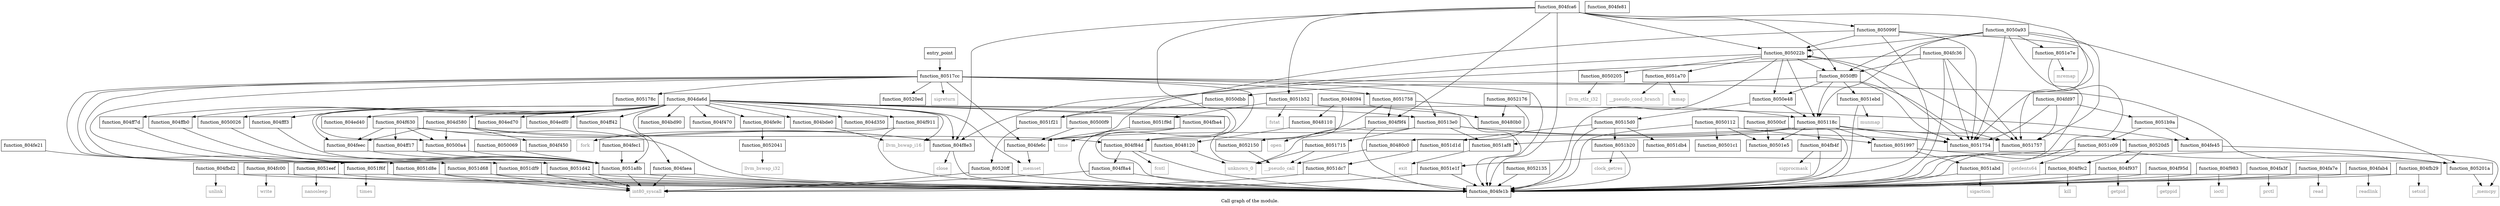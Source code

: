 digraph "Call graph of the module." {
  label="Call graph of the module.";
  node [shape=record];

  Node_function_804fb4f [label="{function_804fb4f}"];
  Node_function_804ffb0 [label="{function_804ffb0}"];
  Node_function_804fbd2 [label="{function_804fbd2}"];
  Node_function_8051a8b [label="{function_8051a8b}"];
  Node_function_8051997 [label="{function_8051997}"];
  Node_function_804fc00 [label="{function_804fc00}"];
  Node_function_804fc36 [label="{function_804fc36}"];
  Node_function_804fca6 [label="{function_804fca6}"];
  Node_function_804fd97 [label="{function_804fd97}"];
  Node_function_804fe1b [label="{function_804fe1b}"];
  Node_function_804fe21 [label="{function_804fe21}"];
  Node_function_80501e5 [label="{function_80501e5}"];
  Node_function_80513e0 [label="{function_80513e0}"];
  Node_function_8050069 [label="{function_8050069}"];
  Node_function_8050205 [label="{function_8050205}"];
  Node_function_804fe45 [label="{function_804fe45}"];
  Node_function_804fe6c [label="{function_804fe6c}"];
  Node_function_804fe81 [label="{function_804fe81}"];
  Node_function_804feec [label="{function_804feec}"];
  Node_function_805022b [label="{function_805022b}"];
  Node_function_80515d0 [label="{function_80515d0}"];
  Node_function_8051715 [label="{function_8051715}"];
  Node_function_80500a4 [label="{function_80500a4}"];
  Node_function_8051754 [label="{function_8051754}"];
  Node_function_80500cf [label="{function_80500cf}"];
  Node_function_8051a70 [label="{function_8051a70}"];
  Node_function_80500f9 [label="{function_80500f9}"];
  Node_function_80517cc [label="{function_80517cc}"];
  Node_function_804fe9c [label="{function_804fe9c}"];
  Node_function_805099f [label="{function_805099f}"];
  Node_function_8051757 [label="{function_8051757}"];
  Node_function_8051758 [label="{function_8051758}"];
  Node_function_8050112 [label="{function_8050112}"];
  Node_function_804fec1 [label="{function_804fec1}"];
  Node_function_804ff17 [label="{function_804ff17}"];
  Node_function_8050a93 [label="{function_8050a93}"];
  Node_function_804fba4 [label="{function_804fba4}"];
  Node_function_804fff3 [label="{function_804fff3}"];
  Node_function_805118c [label="{function_805118c}"];
  Node_function_8050026 [label="{function_8050026}"];
  Node_function_805178c [label="{function_805178c}"];
  Node_function_80501c1 [label="{function_80501c1}"];
  Node_function_8050dbb [label="{function_8050dbb}"];
  Node_function_804ff42 [label="{function_804ff42}"];
  Node_function_8050e48 [label="{function_8050e48}"];
  Node_function_804ff7d [label="{function_804ff7d}"];
  Node_function_8051b20 [label="{function_8051b20}"];
  Node_function_8051b52 [label="{function_8051b52}"];
  Node_function_8051b9a [label="{function_8051b9a}"];
  Node_function_8051c09 [label="{function_8051c09}"];
  Node_function_8051d1d [label="{function_8051d1d}"];
  Node_function_8051d42 [label="{function_8051d42}"];
  Node_function_8051d68 [label="{function_8051d68}"];
  Node_function_8051d8e [label="{function_8051d8e}"];
  Node_function_8051db4 [label="{function_8051db4}"];
  Node_function_8051dc7 [label="{function_8051dc7}"];
  Node_function_8051df9 [label="{function_8051df9}"];
  Node_function_8051e1f [label="{function_8051e1f}"];
  Node_function_8051e7e [label="{function_8051e7e}"];
  Node_function_8051ebd [label="{function_8051ebd}"];
  Node_function_8051eef [label="{function_8051eef}"];
  Node_function_8051f21 [label="{function_8051f21}"];
  Node_function_8051f6f [label="{function_8051f6f}"];
  Node_function_8051f9d [label="{function_8051f9d}"];
  Node_function_805201a [label="{function_805201a}"];
  Node_function_8052041 [label="{function_8052041}"];
  Node_function_80520d5 [label="{function_80520d5}"];
  Node_function_80520ed [label="{function_80520ed}"];
  Node_function_80520ff [label="{function_80520ff}"];
  Node_function_8052135 [label="{function_8052135}"];
  Node_function_8052150 [label="{function_8052150}"];
  Node_function_8052176 [label="{function_8052176}"];
  Node_llvm_bswap_i32 [color="gray50", fontcolor="gray50", label="{llvm_bswap_i32}"];
  Node_llvm_ctlz_i32 [color="gray50", fontcolor="gray50", label="{llvm_ctlz_i32}"];
  Node__memset [color="gray50", fontcolor="gray50", label="{_memset}"];
  Node__memcpy [color="gray50", fontcolor="gray50", label="{_memcpy}"];
  Node_llvm_bswap_i16 [color="gray50", fontcolor="gray50", label="{llvm_bswap_i16}"];
  Node_unknown_0 [color="gray50", fontcolor="gray50", label="{unknown_0}"];
  Node_fcntl [color="gray50", fontcolor="gray50", label="{fcntl}"];
  Node_int80_syscall [color="gray50", fontcolor="gray50", label="{int80_syscall}"];
  Node_close [color="gray50", fontcolor="gray50", label="{close}"];
  Node_fork [color="gray50", fontcolor="gray50", label="{fork}"];
  Node_getpid [color="gray50", fontcolor="gray50", label="{getpid}"];
  Node_getppid [color="gray50", fontcolor="gray50", label="{getppid}"];
  Node_ioctl [color="gray50", fontcolor="gray50", label="{ioctl}"];
  Node_kill [color="gray50", fontcolor="gray50", label="{kill}"];
  Node_open [color="gray50", fontcolor="gray50", label="{open}"];
  Node_prctl [color="gray50", fontcolor="gray50", label="{prctl}"];
  Node_read [color="gray50", fontcolor="gray50", label="{read}"];
  Node_readlink [color="gray50", fontcolor="gray50", label="{readlink}"];
  Node_setsid [color="gray50", fontcolor="gray50", label="{setsid}"];
  Node_sigprocmask [color="gray50", fontcolor="gray50", label="{sigprocmask}"];
  Node_time [color="gray50", fontcolor="gray50", label="{time}"];
  Node_write [color="gray50", fontcolor="gray50", label="{write}"];
  Node_sigreturn [color="gray50", fontcolor="gray50", label="{sigreturn}"];
  Node_mmap [color="gray50", fontcolor="gray50", label="{mmap}"];
  Node_sigaction [color="gray50", fontcolor="gray50", label="{sigaction}"];
  Node_exit [color="gray50", fontcolor="gray50", label="{exit}"];
  Node_clock_getres [color="gray50", fontcolor="gray50", label="{clock_getres}"];
  Node_fstat [color="gray50", fontcolor="gray50", label="{fstat}"];
  Node_unlink [color="gray50", fontcolor="gray50", label="{unlink}"];
  Node_function_8051abd [label="{function_8051abd}"];
  Node_function_8051af8 [label="{function_8051af8}"];
  Node_getdents64 [color="gray50", fontcolor="gray50", label="{getdents64}"];
  Node_mremap [color="gray50", fontcolor="gray50", label="{mremap}"];
  Node_munmap [color="gray50", fontcolor="gray50", label="{munmap}"];
  Node_nanosleep [color="gray50", fontcolor="gray50", label="{nanosleep}"];
  Node_times [color="gray50", fontcolor="gray50", label="{times}"];
  Node_function_8050ff0 [label="{function_8050ff0}"];
  Node___pseudo_call [color="gray50", fontcolor="gray50", label="{__pseudo_call}"];
  Node___pseudo_cond_branch [color="gray50", fontcolor="gray50", label="{__pseudo_cond_branch}"];
  Node_function_8048094 [label="{function_8048094}"];
  Node_function_80480b0 [label="{function_80480b0}"];
  Node_function_80480c0 [label="{function_80480c0}"];
  Node_function_8048110 [label="{function_8048110}"];
  Node_function_8048120 [label="{function_8048120}"];
  Node_entry_point [label="{entry_point}"];
  Node_function_804bd90 [label="{function_804bd90}"];
  Node_function_804f470 [label="{function_804f470}"];
  Node_function_804bde0 [label="{function_804bde0}"];
  Node_function_804d350 [label="{function_804d350}"];
  Node_function_804d580 [label="{function_804d580}"];
  Node_function_804da6d [label="{function_804da6d}"];
  Node_function_804ed40 [label="{function_804ed40}"];
  Node_function_804ed70 [label="{function_804ed70}"];
  Node_function_804edf0 [label="{function_804edf0}"];
  Node_function_804f450 [label="{function_804f450}"];
  Node_function_804f630 [label="{function_804f630}"];
  Node_function_804f84d [label="{function_804f84d}"];
  Node_function_804f8a4 [label="{function_804f8a4}"];
  Node_function_804f8e3 [label="{function_804f8e3}"];
  Node_function_804f911 [label="{function_804f911}"];
  Node_function_804f937 [label="{function_804f937}"];
  Node_function_804f95d [label="{function_804f95d}"];
  Node_function_804f983 [label="{function_804f983}"];
  Node_function_804f9c2 [label="{function_804f9c2}"];
  Node_function_804f9f4 [label="{function_804f9f4}"];
  Node_function_804fa3f [label="{function_804fa3f}"];
  Node_function_804fa7e [label="{function_804fa7e}"];
  Node_function_804fab4 [label="{function_804fab4}"];
  Node_function_804faea [label="{function_804faea}"];
  Node_function_804fb29 [label="{function_804fb29}"];
  Node_function_804fb4f -> Node_function_804fe1b;
  Node_function_804fb4f -> Node_sigprocmask;
  Node_function_804ffb0 -> Node_function_8051a8b;
  Node_function_804fbd2 -> Node_function_804fe1b;
  Node_function_804fbd2 -> Node_unlink;
  Node_function_8051a8b -> Node_function_804fe1b;
  Node_function_8051a8b -> Node_int80_syscall;
  Node_function_8051997 -> Node_function_805201a;
  Node_function_8051997 -> Node_function_8051abd;
  Node_function_804fc00 -> Node_function_804fe1b;
  Node_function_804fc00 -> Node_write;
  Node_function_804fc36 -> Node_function_804fe1b;
  Node_function_804fc36 -> Node_function_8051754;
  Node_function_804fc36 -> Node_function_8051757;
  Node_function_804fc36 -> Node_function_8050ff0;
  Node_function_804fc36 -> Node_function_804f8e3;
  Node_function_804fca6 -> Node_function_804fe1b;
  Node_function_804fca6 -> Node_function_805022b;
  Node_function_804fca6 -> Node_function_8051754;
  Node_function_804fca6 -> Node_function_805099f;
  Node_function_804fca6 -> Node_function_8051b52;
  Node_function_804fca6 -> Node_function_8050ff0;
  Node_function_804fca6 -> Node_function_804f84d;
  Node_function_804fca6 -> Node_function_804f8e3;
  Node_function_804fca6 -> Node_function_804f9f4;
  Node_function_804fd97 -> Node_function_8051754;
  Node_function_804fd97 -> Node_function_8051757;
  Node_function_804fd97 -> Node_function_8051b9a;
  Node_function_804fe21 -> Node_function_8051f6f;
  Node_function_80513e0 -> Node_function_8051715;
  Node_function_80513e0 -> Node_function_8051754;
  Node_function_80513e0 -> Node_function_8051757;
  Node_function_80513e0 -> Node_unknown_0;
  Node_function_80513e0 -> Node_function_8051af8;
  Node_function_8050069 -> Node_function_8051a8b;
  Node_function_8050205 -> Node_llvm_ctlz_i32;
  Node_function_804fe45 -> Node__memcpy;
  Node_function_804fe6c -> Node__memset;
  Node_function_804feec -> Node_function_8051a8b;
  Node_function_805022b -> Node_function_804fe1b;
  Node_function_805022b -> Node_function_8050205;
  Node_function_805022b -> Node_function_805022b;
  Node_function_805022b -> Node_function_8051754;
  Node_function_805022b -> Node_function_8051a70;
  Node_function_805022b -> Node_function_8051757;
  Node_function_805022b -> Node_function_805118c;
  Node_function_805022b -> Node_function_8050e48;
  Node_function_805022b -> Node_function_8051f21;
  Node_function_805022b -> Node_function_8050ff0;
  Node_function_80515d0 -> Node_function_804fe1b;
  Node_function_80515d0 -> Node_function_8051b20;
  Node_function_80515d0 -> Node_function_8051d1d;
  Node_function_80515d0 -> Node_function_8051db4;
  Node_function_8051715 -> Node_unknown_0;
  Node_function_8051715 -> Node___pseudo_call;
  Node_function_80500a4 -> Node_function_8051a8b;
  Node_function_80500cf -> Node_function_804fe1b;
  Node_function_80500cf -> Node_function_80501e5;
  Node_function_8051a70 -> Node_mmap;
  Node_function_8051a70 -> Node___pseudo_cond_branch;
  Node_function_80500f9 -> Node_function_804fe6c;
  Node_function_80517cc -> Node_function_804fe1b;
  Node_function_80517cc -> Node_function_80513e0;
  Node_function_80517cc -> Node_function_804fe6c;
  Node_function_80517cc -> Node_function_8051758;
  Node_function_80517cc -> Node_function_805178c;
  Node_function_80517cc -> Node_function_8051d42;
  Node_function_80517cc -> Node_function_8051d68;
  Node_function_80517cc -> Node_function_8051d8e;
  Node_function_80517cc -> Node_function_8051df9;
  Node_function_80517cc -> Node_function_805201a;
  Node_function_80517cc -> Node_function_80520ed;
  Node_function_80517cc -> Node_sigreturn;
  Node_function_80517cc -> Node___pseudo_call;
  Node_function_804fe9c -> Node_function_8052041;
  Node_function_805099f -> Node_function_804fe1b;
  Node_function_805099f -> Node_function_804fe6c;
  Node_function_805099f -> Node_function_805022b;
  Node_function_805099f -> Node_function_8051754;
  Node_function_805099f -> Node_function_8051757;
  Node_function_8051758 -> Node_function_805118c;
  Node_function_8051758 -> Node_function_804f84d;
  Node_function_8051758 -> Node_function_804f9f4;
  Node_function_8050112 -> Node_function_8051997;
  Node_function_8050112 -> Node_function_804fe1b;
  Node_function_8050112 -> Node_function_80501e5;
  Node_function_8050112 -> Node_function_80501c1;
  Node_function_804fec1 -> Node_function_8051a8b;
  Node_function_804ff17 -> Node_function_8051a8b;
  Node_function_8050a93 -> Node_function_804fe1b;
  Node_function_8050a93 -> Node_function_805022b;
  Node_function_8050a93 -> Node_function_8051754;
  Node_function_8050a93 -> Node_function_8051757;
  Node_function_8050a93 -> Node_function_805118c;
  Node_function_8050a93 -> Node_function_8051e7e;
  Node_function_8050a93 -> Node_function_805201a;
  Node_function_8050a93 -> Node_function_8050ff0;
  Node_function_804fba4 -> Node_function_804fe1b;
  Node_function_804fba4 -> Node_time;
  Node_function_804fff3 -> Node_function_8051a8b;
  Node_function_805118c -> Node_function_804fb4f;
  Node_function_805118c -> Node_function_8051997;
  Node_function_805118c -> Node_function_80501e5;
  Node_function_805118c -> Node_function_804fe6c;
  Node_function_805118c -> Node_function_8051754;
  Node_function_805118c -> Node_function_80520d5;
  Node_function_805118c -> Node_function_8051af8;
  Node_function_8050026 -> Node_function_8051a8b;
  Node_function_8050dbb -> Node_function_8051f21;
  Node_function_804ff42 -> Node_function_8051a8b;
  Node_function_8050e48 -> Node_function_80515d0;
  Node_function_8050e48 -> Node_function_805118c;
  Node_function_804ff7d -> Node_function_8051a8b;
  Node_function_8051b20 -> Node_function_804fe1b;
  Node_function_8051b20 -> Node_clock_getres;
  Node_function_8051b52 -> Node_function_804fe1b;
  Node_function_8051b52 -> Node_function_8051f9d;
  Node_function_8051b52 -> Node_fstat;
  Node_function_8051b9a -> Node_function_804fe45;
  Node_function_8051b9a -> Node_function_8051c09;
  Node_function_8051c09 -> Node_function_804fe1b;
  Node_function_8051c09 -> Node_function_8051e1f;
  Node_function_8051c09 -> Node_function_805201a;
  Node_function_8051c09 -> Node_getdents64;
  Node_function_8051d1d -> Node_function_8051dc7;
  Node_function_8051d42 -> Node_function_804fe1b;
  Node_function_8051d42 -> Node_int80_syscall;
  Node_function_8051d68 -> Node_function_804fe1b;
  Node_function_8051d68 -> Node_int80_syscall;
  Node_function_8051d8e -> Node_function_804fe1b;
  Node_function_8051d8e -> Node_int80_syscall;
  Node_function_8051dc7 -> Node_function_804fe1b;
  Node_function_8051dc7 -> Node_int80_syscall;
  Node_function_8051df9 -> Node_function_804fe1b;
  Node_function_8051df9 -> Node_int80_syscall;
  Node_function_8051e1f -> Node_function_804fe1b;
  Node_function_8051e1f -> Node_int80_syscall;
  Node_function_8051e7e -> Node_function_804fe1b;
  Node_function_8051e7e -> Node_mremap;
  Node_function_8051ebd -> Node_function_804fe1b;
  Node_function_8051ebd -> Node_munmap;
  Node_function_8051eef -> Node_function_804fe1b;
  Node_function_8051eef -> Node_nanosleep;
  Node_function_8051f21 -> Node_function_80520ff;
  Node_function_8051f6f -> Node_function_804fe1b;
  Node_function_8051f6f -> Node_times;
  Node_function_8051f9d -> Node_function_804fe6c;
  Node_function_805201a -> Node__memcpy;
  Node_function_8052041 -> Node_llvm_bswap_i32;
  Node_function_80520d5 -> Node_function_804f937;
  Node_function_80520d5 -> Node_function_804f9c2;
  Node_function_80520ff -> Node_function_804fe1b;
  Node_function_80520ff -> Node_int80_syscall;
  Node_function_8052135 -> Node_function_804fe1b;
  Node_function_8052150 -> Node___pseudo_call;
  Node_function_8052176 -> Node_function_80480b0;
  Node_function_8052176 -> Node_function_80480c0;
  Node_function_8051abd -> Node_function_804fe1b;
  Node_function_8051abd -> Node_sigaction;
  Node_function_8051af8 -> Node_exit;
  Node_function_8050ff0 -> Node_function_8051754;
  Node_function_8050ff0 -> Node_function_8051757;
  Node_function_8050ff0 -> Node_function_805118c;
  Node_function_8050ff0 -> Node_function_8050dbb;
  Node_function_8050ff0 -> Node_function_8050e48;
  Node_function_8050ff0 -> Node_function_8051ebd;
  Node_function_8048094 -> Node_function_8052150;
  Node_function_8048094 -> Node_function_80480b0;
  Node_function_8048094 -> Node_function_8048110;
  Node_function_80480c0 -> Node___pseudo_call;
  Node_function_8048110 -> Node_function_8048120;
  Node_function_8048120 -> Node_unknown_0;
  Node_entry_point -> Node_function_80517cc;
  Node_function_804bde0 -> Node_llvm_bswap_i16;
  Node_function_804d580 -> Node_function_804feec;
  Node_function_804d580 -> Node_function_80500a4;
  Node_function_804d580 -> Node_function_804f450;
  Node_function_804d580 -> Node_function_804f84d;
  Node_function_804d580 -> Node_function_804f8e3;
  Node_function_804da6d -> Node_function_804ffb0;
  Node_function_804da6d -> Node_function_804fe1b;
  Node_function_804da6d -> Node_function_80513e0;
  Node_function_804da6d -> Node_function_804fe45;
  Node_function_804da6d -> Node_function_804feec;
  Node_function_804da6d -> Node_function_80500a4;
  Node_function_804da6d -> Node_function_804fe9c;
  Node_function_804da6d -> Node_function_804fba4;
  Node_function_804da6d -> Node_function_804fff3;
  Node_function_804da6d -> Node_function_8050026;
  Node_function_804da6d -> Node_function_804ff42;
  Node_function_804da6d -> Node_function_804ff7d;
  Node_function_804da6d -> Node__memset;
  Node_function_804da6d -> Node_llvm_bswap_i16;
  Node_function_804da6d -> Node_function_804bd90;
  Node_function_804da6d -> Node_function_804f470;
  Node_function_804da6d -> Node_function_804bde0;
  Node_function_804da6d -> Node_function_804d350;
  Node_function_804da6d -> Node_function_804d580;
  Node_function_804da6d -> Node_function_804ed40;
  Node_function_804da6d -> Node_function_804ed70;
  Node_function_804da6d -> Node_function_804edf0;
  Node_function_804da6d -> Node_function_804f8e3;
  Node_function_804da6d -> Node_function_804f911;
  Node_function_804da6d -> Node_function_804faea;
  Node_function_804f630 -> Node_function_804fe1b;
  Node_function_804f630 -> Node_function_804feec;
  Node_function_804f630 -> Node_function_80500a4;
  Node_function_804f630 -> Node_function_804ff17;
  Node_function_804f630 -> Node_function_804f8e3;
  Node_function_804f84d -> Node_function_804fe1b;
  Node_function_804f84d -> Node_fcntl;
  Node_function_804f84d -> Node_function_804f8a4;
  Node_function_804f8a4 -> Node_function_804fe1b;
  Node_function_804f8a4 -> Node_int80_syscall;
  Node_function_804f8e3 -> Node_function_804fe1b;
  Node_function_804f8e3 -> Node_close;
  Node_function_804f911 -> Node_function_804fe1b;
  Node_function_804f911 -> Node_fork;
  Node_function_804f937 -> Node_function_804fe1b;
  Node_function_804f937 -> Node_getpid;
  Node_function_804f95d -> Node_function_804fe1b;
  Node_function_804f95d -> Node_getppid;
  Node_function_804f983 -> Node_function_804fe1b;
  Node_function_804f983 -> Node_ioctl;
  Node_function_804f9c2 -> Node_function_804fe1b;
  Node_function_804f9c2 -> Node_kill;
  Node_function_804f9f4 -> Node_function_804fe1b;
  Node_function_804f9f4 -> Node_open;
  Node_function_804fa3f -> Node_function_804fe1b;
  Node_function_804fa3f -> Node_prctl;
  Node_function_804fa7e -> Node_function_804fe1b;
  Node_function_804fa7e -> Node_read;
  Node_function_804fab4 -> Node_function_804fe1b;
  Node_function_804fab4 -> Node_readlink;
  Node_function_804faea -> Node_function_804fe1b;
  Node_function_804faea -> Node_int80_syscall;
  Node_function_804fb29 -> Node_function_804fe1b;
  Node_function_804fb29 -> Node_setsid;
}
